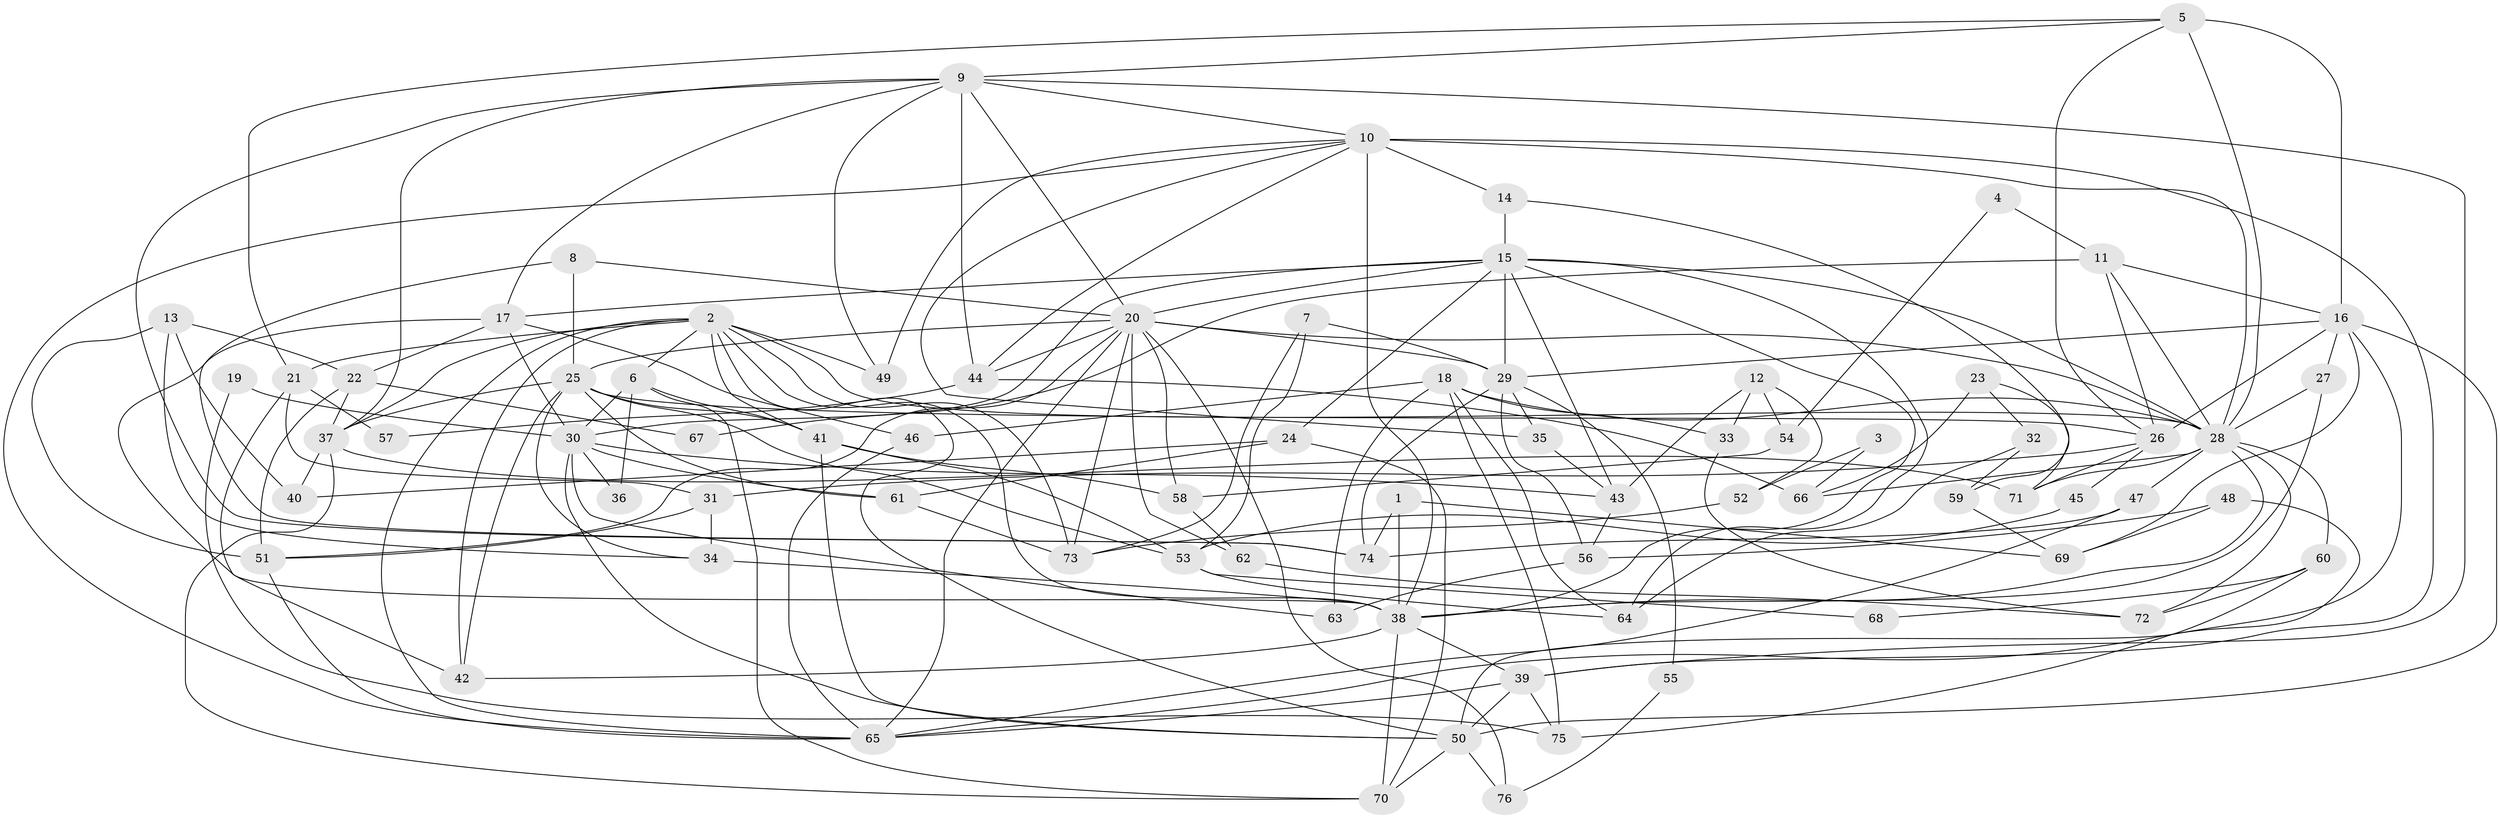 // original degree distribution, {3: 0.256, 2: 0.144, 5: 0.168, 4: 0.28, 6: 0.096, 7: 0.04, 8: 0.016}
// Generated by graph-tools (version 1.1) at 2025/51/03/04/25 22:51:21]
// undirected, 76 vertices, 184 edges
graph export_dot {
  node [color=gray90,style=filled];
  1;
  2;
  3;
  4;
  5;
  6;
  7;
  8;
  9;
  10;
  11;
  12;
  13;
  14;
  15;
  16;
  17;
  18;
  19;
  20;
  21;
  22;
  23;
  24;
  25;
  26;
  27;
  28;
  29;
  30;
  31;
  32;
  33;
  34;
  35;
  36;
  37;
  38;
  39;
  40;
  41;
  42;
  43;
  44;
  45;
  46;
  47;
  48;
  49;
  50;
  51;
  52;
  53;
  54;
  55;
  56;
  57;
  58;
  59;
  60;
  61;
  62;
  63;
  64;
  65;
  66;
  67;
  68;
  69;
  70;
  71;
  72;
  73;
  74;
  75;
  76;
  1 -- 38 [weight=1.0];
  1 -- 69 [weight=1.0];
  1 -- 74 [weight=1.0];
  2 -- 6 [weight=1.0];
  2 -- 21 [weight=2.0];
  2 -- 28 [weight=1.0];
  2 -- 37 [weight=1.0];
  2 -- 38 [weight=1.0];
  2 -- 41 [weight=2.0];
  2 -- 42 [weight=1.0];
  2 -- 49 [weight=2.0];
  2 -- 50 [weight=1.0];
  2 -- 65 [weight=1.0];
  2 -- 73 [weight=1.0];
  3 -- 52 [weight=1.0];
  3 -- 66 [weight=1.0];
  4 -- 11 [weight=1.0];
  4 -- 54 [weight=1.0];
  5 -- 9 [weight=1.0];
  5 -- 16 [weight=2.0];
  5 -- 21 [weight=1.0];
  5 -- 26 [weight=1.0];
  5 -- 28 [weight=1.0];
  6 -- 30 [weight=1.0];
  6 -- 36 [weight=1.0];
  6 -- 41 [weight=1.0];
  6 -- 70 [weight=1.0];
  7 -- 29 [weight=1.0];
  7 -- 53 [weight=1.0];
  7 -- 73 [weight=1.0];
  8 -- 20 [weight=1.0];
  8 -- 25 [weight=1.0];
  8 -- 74 [weight=1.0];
  9 -- 10 [weight=1.0];
  9 -- 17 [weight=1.0];
  9 -- 20 [weight=1.0];
  9 -- 37 [weight=1.0];
  9 -- 39 [weight=1.0];
  9 -- 44 [weight=2.0];
  9 -- 49 [weight=2.0];
  9 -- 74 [weight=1.0];
  10 -- 14 [weight=1.0];
  10 -- 28 [weight=1.0];
  10 -- 35 [weight=1.0];
  10 -- 38 [weight=2.0];
  10 -- 39 [weight=2.0];
  10 -- 44 [weight=1.0];
  10 -- 49 [weight=1.0];
  10 -- 65 [weight=1.0];
  11 -- 16 [weight=1.0];
  11 -- 26 [weight=1.0];
  11 -- 28 [weight=1.0];
  11 -- 67 [weight=1.0];
  12 -- 33 [weight=1.0];
  12 -- 43 [weight=1.0];
  12 -- 52 [weight=1.0];
  12 -- 54 [weight=1.0];
  13 -- 22 [weight=1.0];
  13 -- 34 [weight=1.0];
  13 -- 40 [weight=1.0];
  13 -- 51 [weight=1.0];
  14 -- 15 [weight=1.0];
  14 -- 59 [weight=1.0];
  15 -- 17 [weight=1.0];
  15 -- 20 [weight=1.0];
  15 -- 24 [weight=1.0];
  15 -- 28 [weight=1.0];
  15 -- 29 [weight=2.0];
  15 -- 30 [weight=1.0];
  15 -- 38 [weight=1.0];
  15 -- 43 [weight=1.0];
  15 -- 64 [weight=1.0];
  16 -- 26 [weight=1.0];
  16 -- 27 [weight=1.0];
  16 -- 29 [weight=1.0];
  16 -- 50 [weight=1.0];
  16 -- 65 [weight=1.0];
  16 -- 69 [weight=1.0];
  17 -- 22 [weight=1.0];
  17 -- 30 [weight=1.0];
  17 -- 38 [weight=1.0];
  17 -- 46 [weight=1.0];
  18 -- 28 [weight=1.0];
  18 -- 33 [weight=1.0];
  18 -- 46 [weight=1.0];
  18 -- 63 [weight=1.0];
  18 -- 64 [weight=1.0];
  18 -- 75 [weight=1.0];
  19 -- 30 [weight=1.0];
  19 -- 75 [weight=1.0];
  20 -- 25 [weight=1.0];
  20 -- 28 [weight=2.0];
  20 -- 29 [weight=1.0];
  20 -- 44 [weight=1.0];
  20 -- 51 [weight=1.0];
  20 -- 58 [weight=1.0];
  20 -- 62 [weight=1.0];
  20 -- 65 [weight=1.0];
  20 -- 73 [weight=1.0];
  20 -- 76 [weight=1.0];
  21 -- 31 [weight=1.0];
  21 -- 42 [weight=1.0];
  21 -- 57 [weight=1.0];
  22 -- 37 [weight=1.0];
  22 -- 51 [weight=1.0];
  22 -- 67 [weight=1.0];
  23 -- 32 [weight=1.0];
  23 -- 66 [weight=1.0];
  23 -- 71 [weight=1.0];
  24 -- 40 [weight=1.0];
  24 -- 61 [weight=1.0];
  24 -- 70 [weight=1.0];
  25 -- 26 [weight=1.0];
  25 -- 34 [weight=1.0];
  25 -- 37 [weight=1.0];
  25 -- 41 [weight=1.0];
  25 -- 42 [weight=1.0];
  25 -- 53 [weight=1.0];
  25 -- 61 [weight=1.0];
  26 -- 31 [weight=1.0];
  26 -- 45 [weight=1.0];
  26 -- 71 [weight=1.0];
  27 -- 28 [weight=1.0];
  27 -- 38 [weight=1.0];
  28 -- 38 [weight=1.0];
  28 -- 47 [weight=1.0];
  28 -- 60 [weight=1.0];
  28 -- 66 [weight=2.0];
  28 -- 71 [weight=1.0];
  28 -- 72 [weight=1.0];
  29 -- 35 [weight=1.0];
  29 -- 55 [weight=1.0];
  29 -- 56 [weight=1.0];
  29 -- 74 [weight=1.0];
  30 -- 36 [weight=1.0];
  30 -- 43 [weight=1.0];
  30 -- 50 [weight=1.0];
  30 -- 61 [weight=1.0];
  30 -- 63 [weight=1.0];
  31 -- 34 [weight=1.0];
  31 -- 51 [weight=1.0];
  32 -- 59 [weight=1.0];
  32 -- 64 [weight=1.0];
  33 -- 72 [weight=1.0];
  34 -- 38 [weight=2.0];
  35 -- 43 [weight=1.0];
  37 -- 40 [weight=1.0];
  37 -- 70 [weight=1.0];
  37 -- 71 [weight=1.0];
  38 -- 39 [weight=2.0];
  38 -- 42 [weight=1.0];
  38 -- 70 [weight=1.0];
  39 -- 50 [weight=1.0];
  39 -- 65 [weight=1.0];
  39 -- 75 [weight=1.0];
  41 -- 50 [weight=1.0];
  41 -- 53 [weight=1.0];
  41 -- 58 [weight=1.0];
  43 -- 56 [weight=1.0];
  44 -- 57 [weight=1.0];
  44 -- 66 [weight=1.0];
  45 -- 53 [weight=1.0];
  46 -- 65 [weight=1.0];
  47 -- 65 [weight=1.0];
  47 -- 74 [weight=1.0];
  48 -- 50 [weight=1.0];
  48 -- 56 [weight=1.0];
  48 -- 69 [weight=1.0];
  50 -- 70 [weight=1.0];
  50 -- 76 [weight=1.0];
  51 -- 65 [weight=1.0];
  52 -- 73 [weight=1.0];
  53 -- 64 [weight=1.0];
  53 -- 68 [weight=1.0];
  54 -- 58 [weight=1.0];
  55 -- 76 [weight=1.0];
  56 -- 63 [weight=1.0];
  58 -- 62 [weight=1.0];
  59 -- 69 [weight=1.0];
  60 -- 68 [weight=1.0];
  60 -- 72 [weight=1.0];
  60 -- 75 [weight=1.0];
  61 -- 73 [weight=1.0];
  62 -- 72 [weight=1.0];
}
